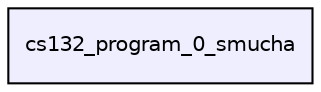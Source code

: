 digraph "cs132_program_0_smucha" {
  compound=true
  node [ fontsize="10", fontname="Helvetica"];
  edge [ labelfontsize="10", labelfontname="Helvetica"];
  dir_df6426e40e65907a6eaf95275a331cbb [shape=box, label="cs132_program_0_smucha", style="filled", fillcolor="#eeeeff", pencolor="black", URL="dir_df6426e40e65907a6eaf95275a331cbb.html"];
}

